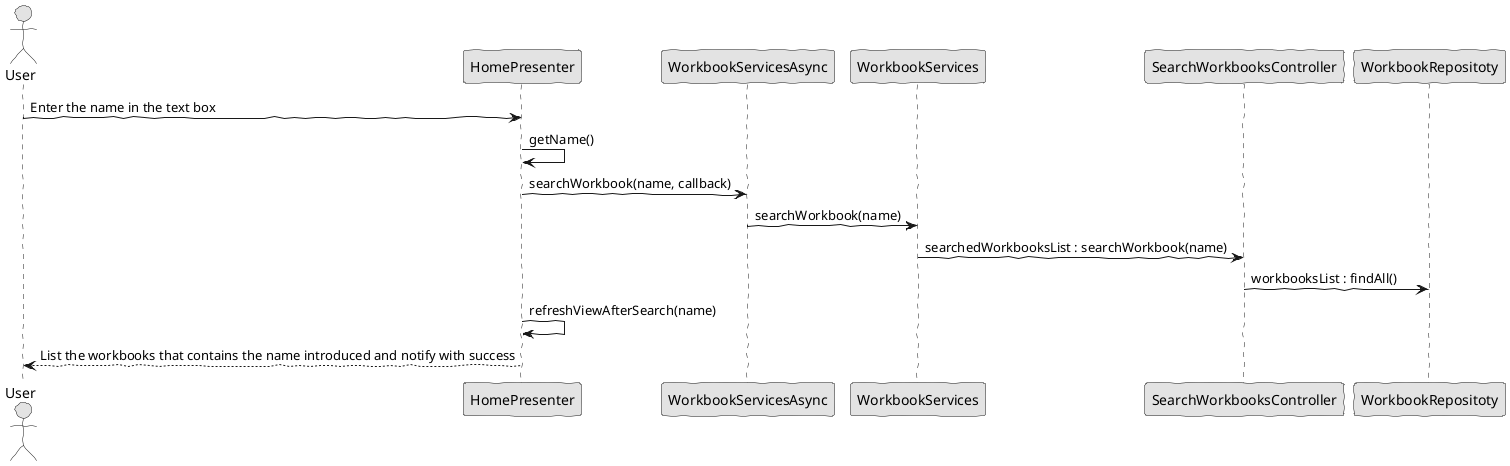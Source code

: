 @startuml Pedro
skinparam handwritten true
skinparam monochrome true
skinparam packageStyle rect
skinparam defaultFontName FG Virgil
skinparam shadowing false

actor User

User->HomePresenter : Enter the name in the text box
HomePresenter->HomePresenter : getName()
HomePresenter -> WorkbookServicesAsync : searchWorkbook(name, callback)
WorkbookServicesAsync -> WorkbookServices: searchWorkbook(name)
WorkbookServices -> SearchWorkbooksController : searchedWorkbooksList : searchWorkbook(name)
SearchWorkbooksController->WorkbookRepositoty : workbooksList : findAll()
HomePresenter->HomePresenter : refreshViewAfterSearch(name) 
HomePresenter-->User : List the workbooks that contains the name introduced and notify with success
@enduml
